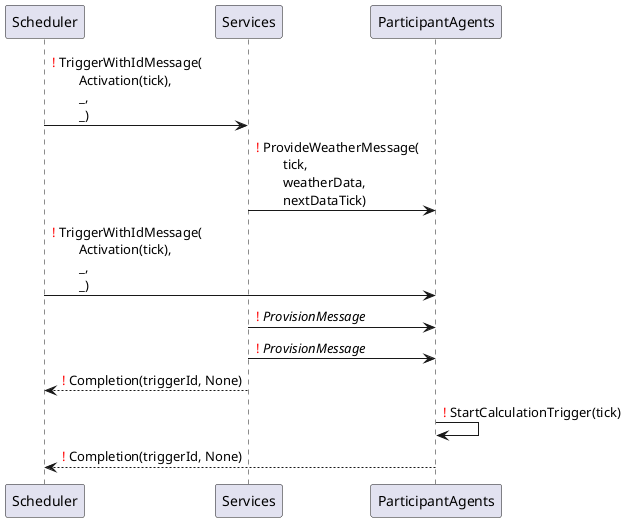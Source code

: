 @startuml
Scheduler -> Services: <font color=red>!</font> TriggerWithIdMessage(\n\tActivation(tick),\n\t_,\n\t_)
Services -> ParticipantAgents: <font color=red>!</font> ProvideWeatherMessage(\n\ttick,\n\tweatherData,\n\tnextDataTick)
Scheduler -> ParticipantAgents: <font color=red>!</font> TriggerWithIdMessage(\n\tActivation(tick),\n\t_,\n\t_)
Services -> ParticipantAgents: <font color=red>!</font> <i>ProvisionMessage</i>
Services -> ParticipantAgents: <font color=red>!</font> <i>ProvisionMessage</i>
Services --> Scheduler: <font color=red>!</font> Completion(triggerId, None)
ParticipantAgents -> ParticipantAgents: <font color=red>!</font> StartCalculationTrigger(tick)
ParticipantAgents --> Scheduler: <font color=red>!</font> Completion(triggerId, None)
@enduml